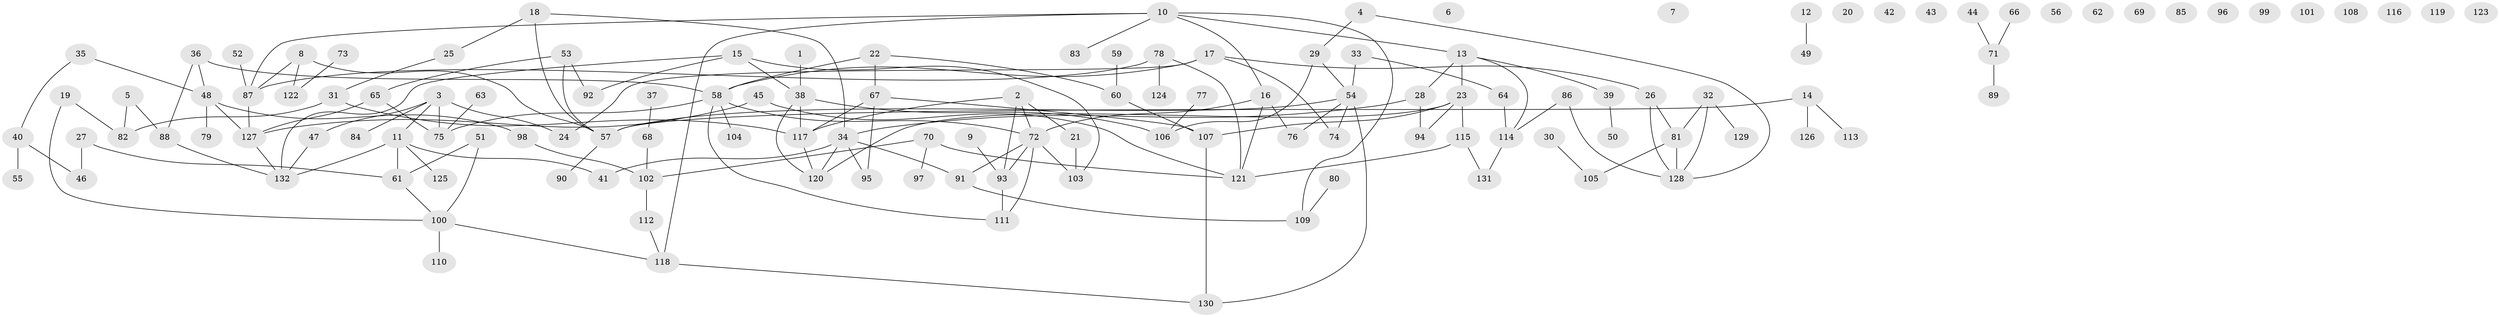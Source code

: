 // coarse degree distribution, {1: 0.23958333333333334, 5: 0.052083333333333336, 7: 0.041666666666666664, 4: 0.14583333333333334, 2: 0.17708333333333334, 0: 0.17708333333333334, 6: 0.052083333333333336, 8: 0.010416666666666666, 3: 0.09375, 9: 0.010416666666666666}
// Generated by graph-tools (version 1.1) at 2025/41/03/06/25 10:41:22]
// undirected, 132 vertices, 161 edges
graph export_dot {
graph [start="1"]
  node [color=gray90,style=filled];
  1;
  2;
  3;
  4;
  5;
  6;
  7;
  8;
  9;
  10;
  11;
  12;
  13;
  14;
  15;
  16;
  17;
  18;
  19;
  20;
  21;
  22;
  23;
  24;
  25;
  26;
  27;
  28;
  29;
  30;
  31;
  32;
  33;
  34;
  35;
  36;
  37;
  38;
  39;
  40;
  41;
  42;
  43;
  44;
  45;
  46;
  47;
  48;
  49;
  50;
  51;
  52;
  53;
  54;
  55;
  56;
  57;
  58;
  59;
  60;
  61;
  62;
  63;
  64;
  65;
  66;
  67;
  68;
  69;
  70;
  71;
  72;
  73;
  74;
  75;
  76;
  77;
  78;
  79;
  80;
  81;
  82;
  83;
  84;
  85;
  86;
  87;
  88;
  89;
  90;
  91;
  92;
  93;
  94;
  95;
  96;
  97;
  98;
  99;
  100;
  101;
  102;
  103;
  104;
  105;
  106;
  107;
  108;
  109;
  110;
  111;
  112;
  113;
  114;
  115;
  116;
  117;
  118;
  119;
  120;
  121;
  122;
  123;
  124;
  125;
  126;
  127;
  128;
  129;
  130;
  131;
  132;
  1 -- 38;
  2 -- 21;
  2 -- 72;
  2 -- 93;
  2 -- 117;
  3 -- 11;
  3 -- 24;
  3 -- 47;
  3 -- 75;
  3 -- 84;
  4 -- 29;
  4 -- 128;
  5 -- 82;
  5 -- 88;
  8 -- 57;
  8 -- 87;
  8 -- 122;
  9 -- 93;
  10 -- 13;
  10 -- 16;
  10 -- 83;
  10 -- 87;
  10 -- 109;
  10 -- 118;
  11 -- 41;
  11 -- 61;
  11 -- 125;
  11 -- 132;
  12 -- 49;
  13 -- 23;
  13 -- 28;
  13 -- 39;
  13 -- 114;
  14 -- 57;
  14 -- 113;
  14 -- 126;
  15 -- 38;
  15 -- 92;
  15 -- 103;
  15 -- 132;
  16 -- 72;
  16 -- 76;
  16 -- 121;
  17 -- 24;
  17 -- 26;
  17 -- 58;
  17 -- 74;
  18 -- 25;
  18 -- 34;
  18 -- 57;
  19 -- 82;
  19 -- 100;
  21 -- 103;
  22 -- 58;
  22 -- 60;
  22 -- 67;
  23 -- 94;
  23 -- 107;
  23 -- 115;
  23 -- 120;
  25 -- 31;
  26 -- 81;
  26 -- 128;
  27 -- 46;
  27 -- 61;
  28 -- 34;
  28 -- 94;
  29 -- 54;
  29 -- 106;
  30 -- 105;
  31 -- 82;
  31 -- 117;
  32 -- 81;
  32 -- 128;
  32 -- 129;
  33 -- 54;
  33 -- 64;
  34 -- 41;
  34 -- 91;
  34 -- 95;
  34 -- 120;
  35 -- 40;
  35 -- 48;
  36 -- 48;
  36 -- 58;
  36 -- 88;
  37 -- 68;
  38 -- 106;
  38 -- 117;
  38 -- 120;
  39 -- 50;
  40 -- 46;
  40 -- 55;
  44 -- 71;
  45 -- 121;
  45 -- 127;
  47 -- 132;
  48 -- 79;
  48 -- 98;
  48 -- 127;
  51 -- 61;
  51 -- 100;
  52 -- 87;
  53 -- 57;
  53 -- 65;
  53 -- 92;
  54 -- 57;
  54 -- 74;
  54 -- 76;
  54 -- 130;
  57 -- 90;
  58 -- 72;
  58 -- 75;
  58 -- 104;
  58 -- 111;
  59 -- 60;
  60 -- 107;
  61 -- 100;
  63 -- 75;
  64 -- 114;
  65 -- 75;
  65 -- 127;
  66 -- 71;
  67 -- 95;
  67 -- 107;
  67 -- 117;
  68 -- 102;
  70 -- 97;
  70 -- 102;
  70 -- 121;
  71 -- 89;
  72 -- 91;
  72 -- 93;
  72 -- 103;
  72 -- 111;
  73 -- 122;
  77 -- 106;
  78 -- 87;
  78 -- 121;
  78 -- 124;
  80 -- 109;
  81 -- 105;
  81 -- 128;
  86 -- 114;
  86 -- 128;
  87 -- 127;
  88 -- 132;
  91 -- 109;
  93 -- 111;
  98 -- 102;
  100 -- 110;
  100 -- 118;
  102 -- 112;
  107 -- 130;
  112 -- 118;
  114 -- 131;
  115 -- 121;
  115 -- 131;
  117 -- 120;
  118 -- 130;
  127 -- 132;
}
